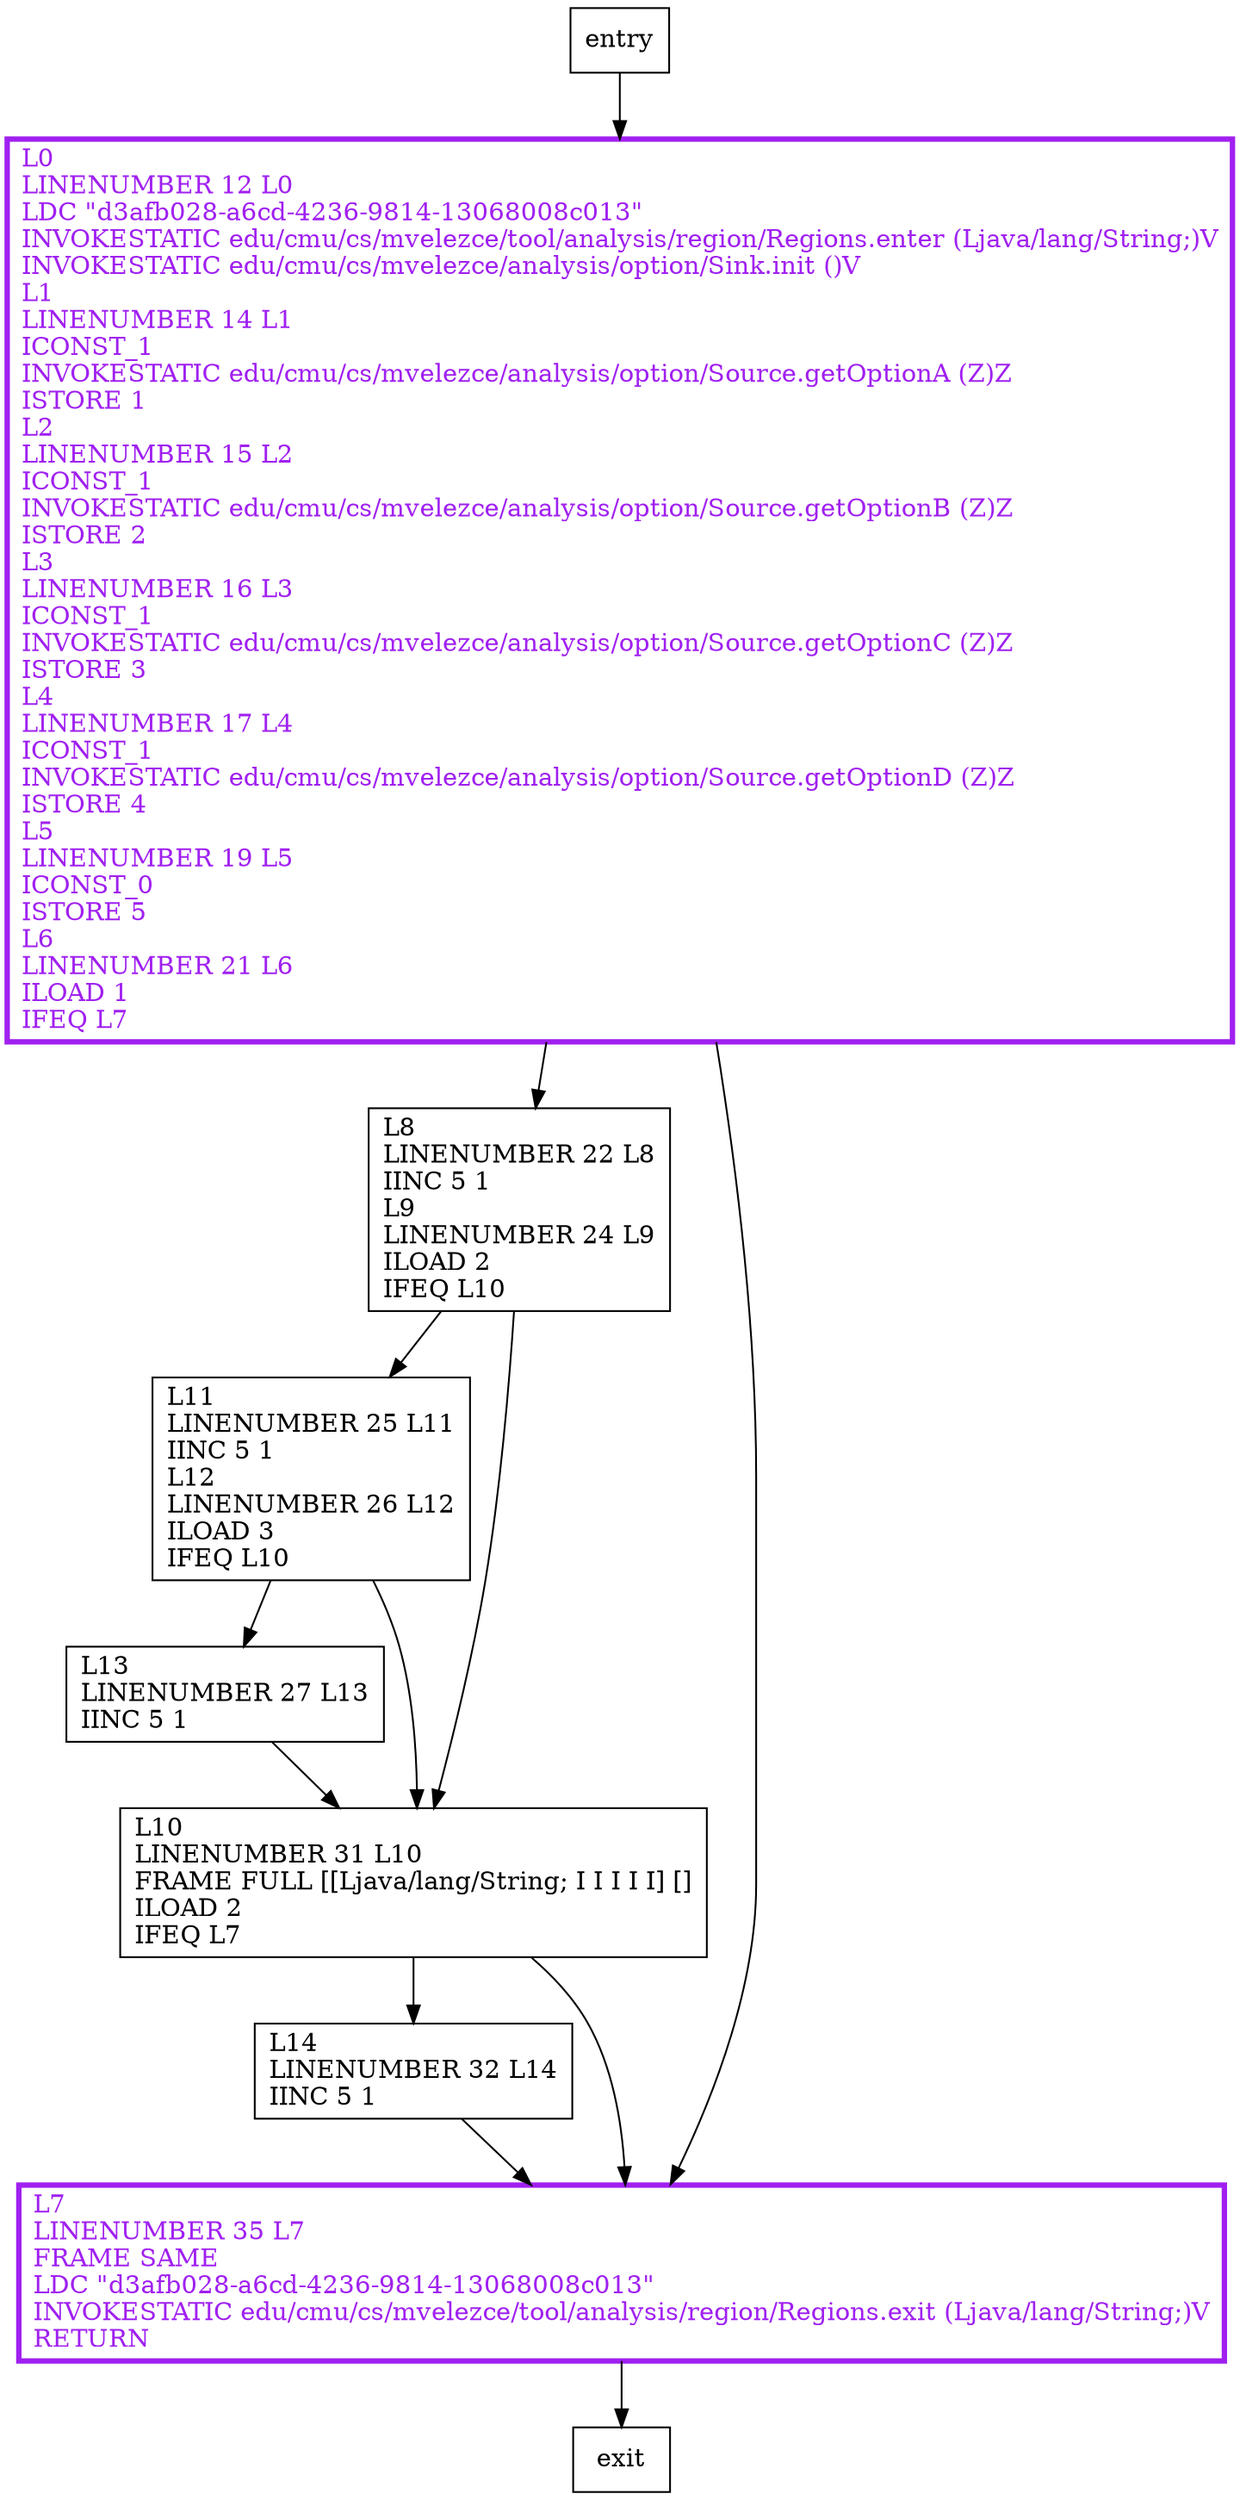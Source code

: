 digraph main {
node [shape=record];
493801605 [label="L13\lLINENUMBER 27 L13\lIINC 5 1\l"];
2102490838 [label="L0\lLINENUMBER 12 L0\lLDC \"d3afb028-a6cd-4236-9814-13068008c013\"\lINVOKESTATIC edu/cmu/cs/mvelezce/tool/analysis/region/Regions.enter (Ljava/lang/String;)V\lINVOKESTATIC edu/cmu/cs/mvelezce/analysis/option/Sink.init ()V\lL1\lLINENUMBER 14 L1\lICONST_1\lINVOKESTATIC edu/cmu/cs/mvelezce/analysis/option/Source.getOptionA (Z)Z\lISTORE 1\lL2\lLINENUMBER 15 L2\lICONST_1\lINVOKESTATIC edu/cmu/cs/mvelezce/analysis/option/Source.getOptionB (Z)Z\lISTORE 2\lL3\lLINENUMBER 16 L3\lICONST_1\lINVOKESTATIC edu/cmu/cs/mvelezce/analysis/option/Source.getOptionC (Z)Z\lISTORE 3\lL4\lLINENUMBER 17 L4\lICONST_1\lINVOKESTATIC edu/cmu/cs/mvelezce/analysis/option/Source.getOptionD (Z)Z\lISTORE 4\lL5\lLINENUMBER 19 L5\lICONST_0\lISTORE 5\lL6\lLINENUMBER 21 L6\lILOAD 1\lIFEQ L7\l"];
1648138632 [label="L8\lLINENUMBER 22 L8\lIINC 5 1\lL9\lLINENUMBER 24 L9\lILOAD 2\lIFEQ L10\l"];
454621817 [label="L14\lLINENUMBER 32 L14\lIINC 5 1\l"];
272243411 [label="L11\lLINENUMBER 25 L11\lIINC 5 1\lL12\lLINENUMBER 26 L12\lILOAD 3\lIFEQ L10\l"];
836211136 [label="L7\lLINENUMBER 35 L7\lFRAME SAME\lLDC \"d3afb028-a6cd-4236-9814-13068008c013\"\lINVOKESTATIC edu/cmu/cs/mvelezce/tool/analysis/region/Regions.exit (Ljava/lang/String;)V\lRETURN\l"];
1722496790 [label="L10\lLINENUMBER 31 L10\lFRAME FULL [[Ljava/lang/String; I I I I I] []\lILOAD 2\lIFEQ L7\l"];
entry;
exit;
entry -> 2102490838;
493801605 -> 1722496790;
2102490838 -> 1648138632;
2102490838 -> 836211136;
1648138632 -> 272243411;
1648138632 -> 1722496790;
454621817 -> 836211136;
272243411 -> 493801605;
272243411 -> 1722496790;
836211136 -> exit;
1722496790 -> 454621817;
1722496790 -> 836211136;
2102490838[fontcolor="purple", penwidth=3, color="purple"];
836211136[fontcolor="purple", penwidth=3, color="purple"];
}
